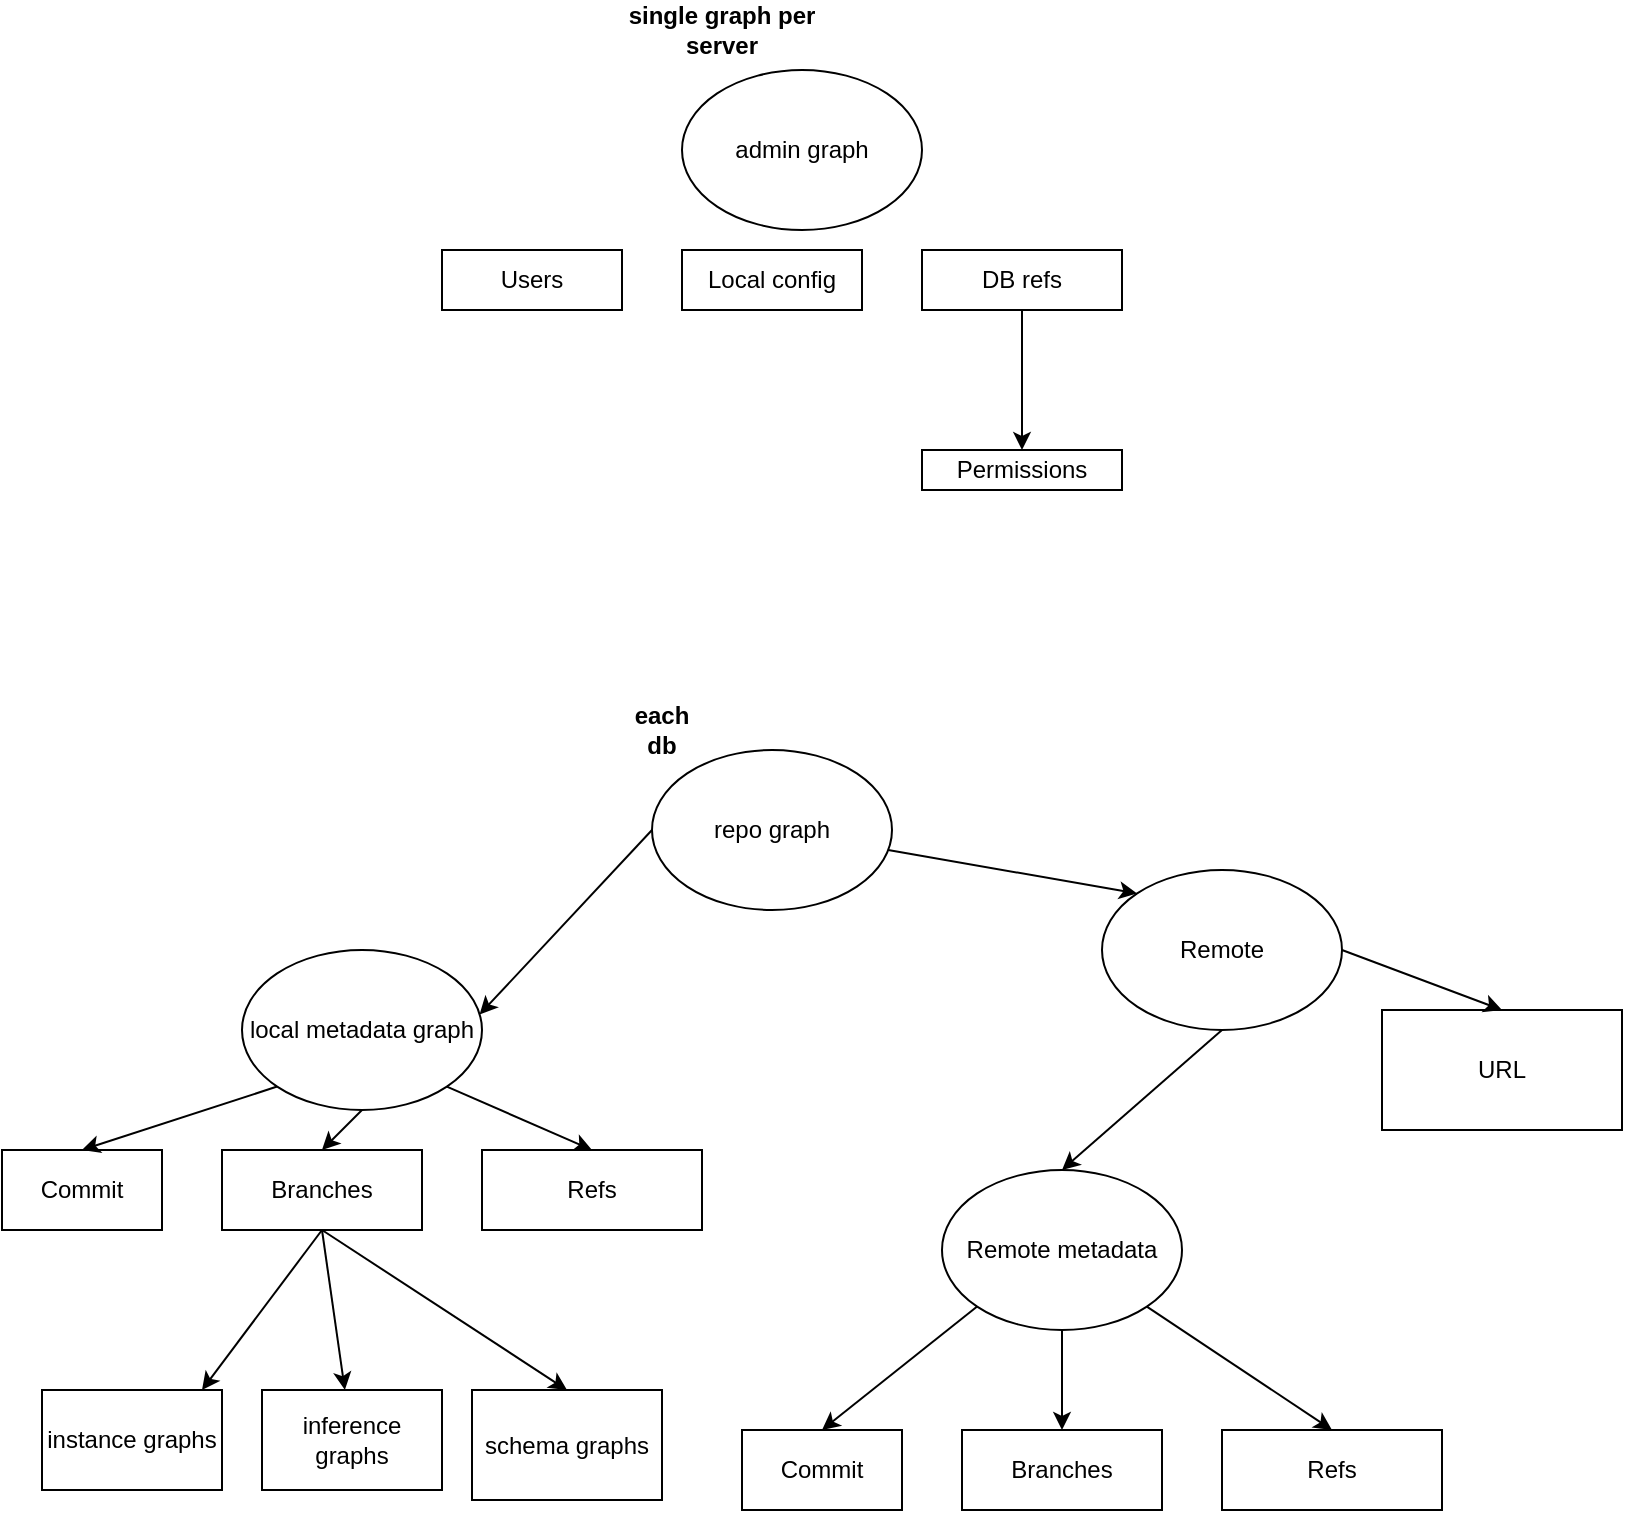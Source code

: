 <mxfile version="12.5.5" type="github">
  <diagram id="LL4IxRT_he_io-j1L5h6" name="Page-1">
    <mxGraphModel dx="1008" dy="437" grid="1" gridSize="10" guides="1" tooltips="1" connect="1" arrows="1" fold="1" page="1" pageScale="1" pageWidth="850" pageHeight="1100" math="0" shadow="0">
      <root>
        <mxCell id="0"/>
        <mxCell id="1" parent="0"/>
        <mxCell id="9O5Hc3YH_6fPYKBalI3Y-4" value="admin graph" style="ellipse;whiteSpace=wrap;html=1;" parent="1" vertex="1">
          <mxGeometry x="350" y="60" width="120" height="80" as="geometry"/>
        </mxCell>
        <mxCell id="9O5Hc3YH_6fPYKBalI3Y-5" value="single graph per server" style="text;html=1;strokeColor=none;fillColor=none;align=center;verticalAlign=middle;whiteSpace=wrap;rounded=0;fontStyle=1" parent="1" vertex="1">
          <mxGeometry x="310" y="30" width="120" height="20" as="geometry"/>
        </mxCell>
        <mxCell id="9O5Hc3YH_6fPYKBalI3Y-6" value="Users" style="rounded=0;whiteSpace=wrap;html=1;" parent="1" vertex="1">
          <mxGeometry x="230" y="150" width="90" height="30" as="geometry"/>
        </mxCell>
        <mxCell id="9O5Hc3YH_6fPYKBalI3Y-7" value="Local config" style="rounded=0;whiteSpace=wrap;html=1;" parent="1" vertex="1">
          <mxGeometry x="350" y="150" width="90" height="30" as="geometry"/>
        </mxCell>
        <mxCell id="9O5Hc3YH_6fPYKBalI3Y-10" value="" style="edgeStyle=orthogonalEdgeStyle;rounded=0;orthogonalLoop=1;jettySize=auto;html=1;" parent="1" source="9O5Hc3YH_6fPYKBalI3Y-8" target="9O5Hc3YH_6fPYKBalI3Y-9" edge="1">
          <mxGeometry relative="1" as="geometry"/>
        </mxCell>
        <mxCell id="9O5Hc3YH_6fPYKBalI3Y-8" value="DB refs" style="rounded=0;whiteSpace=wrap;html=1;" parent="1" vertex="1">
          <mxGeometry x="470" y="150" width="100" height="30" as="geometry"/>
        </mxCell>
        <mxCell id="9O5Hc3YH_6fPYKBalI3Y-9" value="Permissions" style="rounded=0;whiteSpace=wrap;html=1;" parent="1" vertex="1">
          <mxGeometry x="470" y="250" width="100" height="20" as="geometry"/>
        </mxCell>
        <mxCell id="9O5Hc3YH_6fPYKBalI3Y-11" value="repo graph" style="ellipse;whiteSpace=wrap;html=1;" parent="1" vertex="1">
          <mxGeometry x="335" y="400" width="120" height="80" as="geometry"/>
        </mxCell>
        <mxCell id="9O5Hc3YH_6fPYKBalI3Y-12" value="each db" style="text;html=1;strokeColor=none;fillColor=none;align=center;verticalAlign=middle;whiteSpace=wrap;rounded=0;fontStyle=1" parent="1" vertex="1">
          <mxGeometry x="320" y="380" width="40" height="20" as="geometry"/>
        </mxCell>
        <mxCell id="9O5Hc3YH_6fPYKBalI3Y-13" value="local metadata graph" style="ellipse;whiteSpace=wrap;html=1;" parent="1" vertex="1">
          <mxGeometry x="130" y="500" width="120" height="80" as="geometry"/>
        </mxCell>
        <mxCell id="9O5Hc3YH_6fPYKBalI3Y-18" value="Remote" style="ellipse;whiteSpace=wrap;html=1;" parent="1" vertex="1">
          <mxGeometry x="560" y="460" width="120" height="80" as="geometry"/>
        </mxCell>
        <mxCell id="9O5Hc3YH_6fPYKBalI3Y-19" value="Remote metadata" style="ellipse;whiteSpace=wrap;html=1;" parent="1" vertex="1">
          <mxGeometry x="480" y="610" width="120" height="80" as="geometry"/>
        </mxCell>
        <mxCell id="9O5Hc3YH_6fPYKBalI3Y-20" value="URL" style="rounded=0;whiteSpace=wrap;html=1;" parent="1" vertex="1">
          <mxGeometry x="700" y="530" width="120" height="60" as="geometry"/>
        </mxCell>
        <mxCell id="9O5Hc3YH_6fPYKBalI3Y-21" value="" style="endArrow=classic;html=1;exitX=1;exitY=0.5;exitDx=0;exitDy=0;entryX=0.5;entryY=0;entryDx=0;entryDy=0;" parent="1" source="9O5Hc3YH_6fPYKBalI3Y-18" target="9O5Hc3YH_6fPYKBalI3Y-20" edge="1">
          <mxGeometry width="50" height="50" relative="1" as="geometry">
            <mxPoint x="130" y="760" as="sourcePoint"/>
            <mxPoint x="180" y="710" as="targetPoint"/>
          </mxGeometry>
        </mxCell>
        <mxCell id="9O5Hc3YH_6fPYKBalI3Y-22" value="" style="endArrow=classic;html=1;exitX=0.5;exitY=1;exitDx=0;exitDy=0;entryX=0.5;entryY=0;entryDx=0;entryDy=0;" parent="1" source="9O5Hc3YH_6fPYKBalI3Y-18" target="9O5Hc3YH_6fPYKBalI3Y-19" edge="1">
          <mxGeometry width="50" height="50" relative="1" as="geometry">
            <mxPoint x="320" y="630" as="sourcePoint"/>
            <mxPoint x="370" y="580" as="targetPoint"/>
          </mxGeometry>
        </mxCell>
        <mxCell id="9O5Hc3YH_6fPYKBalI3Y-23" value="" style="endArrow=classic;html=1;entryX=0;entryY=0;entryDx=0;entryDy=0;" parent="1" source="9O5Hc3YH_6fPYKBalI3Y-11" target="9O5Hc3YH_6fPYKBalI3Y-18" edge="1">
          <mxGeometry width="50" height="50" relative="1" as="geometry">
            <mxPoint x="470" y="550" as="sourcePoint"/>
            <mxPoint x="520" y="500" as="targetPoint"/>
          </mxGeometry>
        </mxCell>
        <mxCell id="9O5Hc3YH_6fPYKBalI3Y-24" value="" style="endArrow=classic;html=1;exitX=0;exitY=0.5;exitDx=0;exitDy=0;entryX=0.99;entryY=0.403;entryDx=0;entryDy=0;entryPerimeter=0;" parent="1" source="9O5Hc3YH_6fPYKBalI3Y-11" target="9O5Hc3YH_6fPYKBalI3Y-13" edge="1">
          <mxGeometry width="50" height="50" relative="1" as="geometry">
            <mxPoint x="170" y="390" as="sourcePoint"/>
            <mxPoint x="220" y="340" as="targetPoint"/>
          </mxGeometry>
        </mxCell>
        <mxCell id="9O5Hc3YH_6fPYKBalI3Y-25" value="Commit" style="rounded=0;whiteSpace=wrap;html=1;" parent="1" vertex="1">
          <mxGeometry x="10" y="600" width="80" height="40" as="geometry"/>
        </mxCell>
        <mxCell id="9O5Hc3YH_6fPYKBalI3Y-26" value="Branches" style="rounded=0;whiteSpace=wrap;html=1;" parent="1" vertex="1">
          <mxGeometry x="120" y="600" width="100" height="40" as="geometry"/>
        </mxCell>
        <mxCell id="9O5Hc3YH_6fPYKBalI3Y-27" value="Refs" style="rounded=0;whiteSpace=wrap;html=1;" parent="1" vertex="1">
          <mxGeometry x="250" y="600" width="110" height="40" as="geometry"/>
        </mxCell>
        <mxCell id="9O5Hc3YH_6fPYKBalI3Y-28" value="" style="endArrow=classic;html=1;exitX=0;exitY=1;exitDx=0;exitDy=0;entryX=0.5;entryY=0;entryDx=0;entryDy=0;" parent="1" source="9O5Hc3YH_6fPYKBalI3Y-13" target="9O5Hc3YH_6fPYKBalI3Y-25" edge="1">
          <mxGeometry width="50" height="50" relative="1" as="geometry">
            <mxPoint x="10" y="540" as="sourcePoint"/>
            <mxPoint x="60" y="490" as="targetPoint"/>
          </mxGeometry>
        </mxCell>
        <mxCell id="9O5Hc3YH_6fPYKBalI3Y-29" value="" style="endArrow=classic;html=1;exitX=0.5;exitY=1;exitDx=0;exitDy=0;entryX=0.5;entryY=0;entryDx=0;entryDy=0;" parent="1" source="9O5Hc3YH_6fPYKBalI3Y-13" target="9O5Hc3YH_6fPYKBalI3Y-26" edge="1">
          <mxGeometry width="50" height="50" relative="1" as="geometry">
            <mxPoint x="320" y="790" as="sourcePoint"/>
            <mxPoint x="370" y="740" as="targetPoint"/>
          </mxGeometry>
        </mxCell>
        <mxCell id="9O5Hc3YH_6fPYKBalI3Y-30" value="" style="endArrow=classic;html=1;exitX=1;exitY=1;exitDx=0;exitDy=0;entryX=0.5;entryY=0;entryDx=0;entryDy=0;" parent="1" source="9O5Hc3YH_6fPYKBalI3Y-13" target="9O5Hc3YH_6fPYKBalI3Y-27" edge="1">
          <mxGeometry width="50" height="50" relative="1" as="geometry">
            <mxPoint x="370" y="580" as="sourcePoint"/>
            <mxPoint x="420" y="530" as="targetPoint"/>
          </mxGeometry>
        </mxCell>
        <mxCell id="9O5Hc3YH_6fPYKBalI3Y-31" value="Commit" style="rounded=0;whiteSpace=wrap;html=1;" parent="1" vertex="1">
          <mxGeometry x="380" y="740" width="80" height="40" as="geometry"/>
        </mxCell>
        <mxCell id="9O5Hc3YH_6fPYKBalI3Y-32" value="Branches" style="rounded=0;whiteSpace=wrap;html=1;" parent="1" vertex="1">
          <mxGeometry x="490" y="740" width="100" height="40" as="geometry"/>
        </mxCell>
        <mxCell id="9O5Hc3YH_6fPYKBalI3Y-33" value="Refs" style="rounded=0;whiteSpace=wrap;html=1;" parent="1" vertex="1">
          <mxGeometry x="620" y="740" width="110" height="40" as="geometry"/>
        </mxCell>
        <mxCell id="9O5Hc3YH_6fPYKBalI3Y-34" value="" style="endArrow=classic;html=1;exitX=0;exitY=1;exitDx=0;exitDy=0;entryX=0.5;entryY=0;entryDx=0;entryDy=0;" parent="1" source="9O5Hc3YH_6fPYKBalI3Y-19" target="9O5Hc3YH_6fPYKBalI3Y-31" edge="1">
          <mxGeometry width="50" height="50" relative="1" as="geometry">
            <mxPoint x="750" y="690" as="sourcePoint"/>
            <mxPoint x="800" y="640" as="targetPoint"/>
          </mxGeometry>
        </mxCell>
        <mxCell id="9O5Hc3YH_6fPYKBalI3Y-35" value="" style="endArrow=classic;html=1;exitX=0.5;exitY=1;exitDx=0;exitDy=0;entryX=0.5;entryY=0;entryDx=0;entryDy=0;" parent="1" source="9O5Hc3YH_6fPYKBalI3Y-19" target="9O5Hc3YH_6fPYKBalI3Y-32" edge="1">
          <mxGeometry width="50" height="50" relative="1" as="geometry">
            <mxPoint x="640" y="720" as="sourcePoint"/>
            <mxPoint x="690" y="670" as="targetPoint"/>
          </mxGeometry>
        </mxCell>
        <mxCell id="9O5Hc3YH_6fPYKBalI3Y-36" value="" style="endArrow=classic;html=1;exitX=1;exitY=1;exitDx=0;exitDy=0;entryX=0.5;entryY=0;entryDx=0;entryDy=0;" parent="1" source="9O5Hc3YH_6fPYKBalI3Y-19" target="9O5Hc3YH_6fPYKBalI3Y-33" edge="1">
          <mxGeometry width="50" height="50" relative="1" as="geometry">
            <mxPoint x="760" y="680" as="sourcePoint"/>
            <mxPoint x="810" y="630" as="targetPoint"/>
          </mxGeometry>
        </mxCell>
        <mxCell id="jHJ-oczmBHa2AdsYHQJP-2" value="" style="endArrow=classic;html=1;exitX=0.5;exitY=1;exitDx=0;exitDy=0;" edge="1" parent="1" source="9O5Hc3YH_6fPYKBalI3Y-26">
          <mxGeometry width="50" height="50" relative="1" as="geometry">
            <mxPoint x="10" y="850" as="sourcePoint"/>
            <mxPoint x="110" y="720" as="targetPoint"/>
          </mxGeometry>
        </mxCell>
        <mxCell id="jHJ-oczmBHa2AdsYHQJP-3" value="instance graphs" style="rounded=0;whiteSpace=wrap;html=1;" vertex="1" parent="1">
          <mxGeometry x="30" y="720" width="90" height="50" as="geometry"/>
        </mxCell>
        <mxCell id="jHJ-oczmBHa2AdsYHQJP-6" value="inference graphs" style="rounded=0;whiteSpace=wrap;html=1;" vertex="1" parent="1">
          <mxGeometry x="140" y="720" width="90" height="50" as="geometry"/>
        </mxCell>
        <mxCell id="jHJ-oczmBHa2AdsYHQJP-7" value="schema graphs" style="rounded=0;whiteSpace=wrap;html=1;" vertex="1" parent="1">
          <mxGeometry x="245" y="720" width="95" height="55" as="geometry"/>
        </mxCell>
        <mxCell id="jHJ-oczmBHa2AdsYHQJP-9" value="" style="endArrow=classic;html=1;exitX=0.5;exitY=1;exitDx=0;exitDy=0;" edge="1" parent="1" source="9O5Hc3YH_6fPYKBalI3Y-26" target="jHJ-oczmBHa2AdsYHQJP-6">
          <mxGeometry width="50" height="50" relative="1" as="geometry">
            <mxPoint x="10" y="850" as="sourcePoint"/>
            <mxPoint x="60" y="800" as="targetPoint"/>
          </mxGeometry>
        </mxCell>
        <mxCell id="jHJ-oczmBHa2AdsYHQJP-10" value="" style="endArrow=classic;html=1;exitX=0.5;exitY=1;exitDx=0;exitDy=0;entryX=0.5;entryY=0;entryDx=0;entryDy=0;" edge="1" parent="1" source="9O5Hc3YH_6fPYKBalI3Y-26" target="jHJ-oczmBHa2AdsYHQJP-7">
          <mxGeometry width="50" height="50" relative="1" as="geometry">
            <mxPoint x="230" y="700" as="sourcePoint"/>
            <mxPoint x="280" y="650" as="targetPoint"/>
          </mxGeometry>
        </mxCell>
      </root>
    </mxGraphModel>
  </diagram>
</mxfile>
